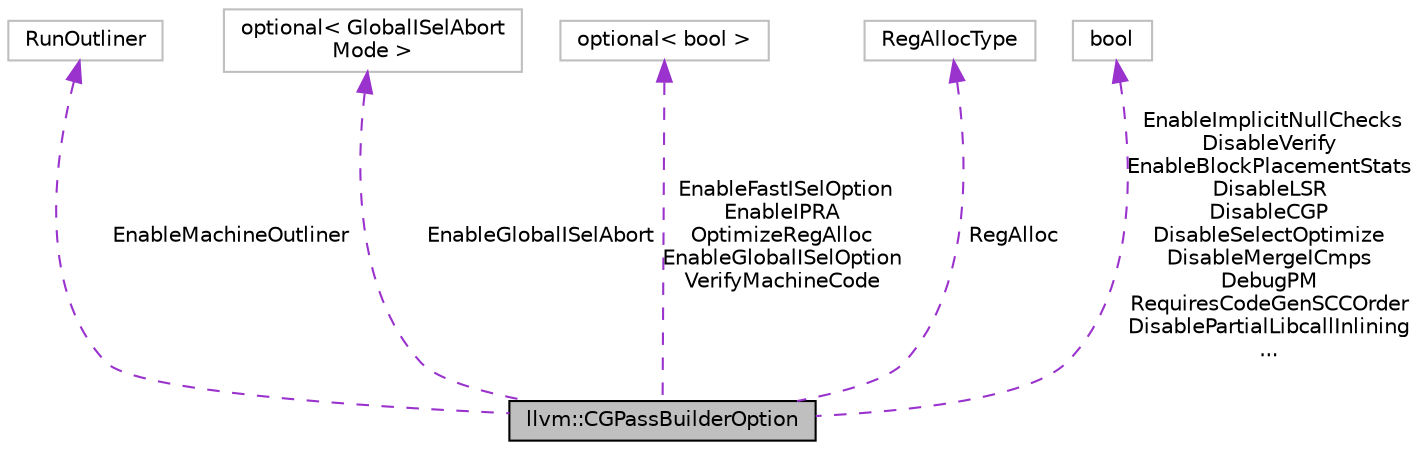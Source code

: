 digraph "llvm::CGPassBuilderOption"
{
 // LATEX_PDF_SIZE
  bgcolor="transparent";
  edge [fontname="Helvetica",fontsize="10",labelfontname="Helvetica",labelfontsize="10"];
  node [fontname="Helvetica",fontsize="10",shape=record];
  Node1 [label="llvm::CGPassBuilderOption",height=0.2,width=0.4,color="black", fillcolor="grey75", style="filled", fontcolor="black",tooltip=" "];
  Node2 -> Node1 [dir="back",color="darkorchid3",fontsize="10",style="dashed",label=" EnableMachineOutliner" ,fontname="Helvetica"];
  Node2 [label="RunOutliner",height=0.2,width=0.4,color="grey75",tooltip=" "];
  Node3 -> Node1 [dir="back",color="darkorchid3",fontsize="10",style="dashed",label=" EnableGlobalISelAbort" ,fontname="Helvetica"];
  Node3 [label="optional\< GlobalISelAbort\lMode \>",height=0.2,width=0.4,color="grey75",tooltip=" "];
  Node4 -> Node1 [dir="back",color="darkorchid3",fontsize="10",style="dashed",label=" EnableFastISelOption\nEnableIPRA\nOptimizeRegAlloc\nEnableGlobalISelOption\nVerifyMachineCode" ,fontname="Helvetica"];
  Node4 [label="optional\< bool \>",height=0.2,width=0.4,color="grey75",tooltip=" "];
  Node5 -> Node1 [dir="back",color="darkorchid3",fontsize="10",style="dashed",label=" RegAlloc" ,fontname="Helvetica"];
  Node5 [label="RegAllocType",height=0.2,width=0.4,color="grey75",tooltip=" "];
  Node6 -> Node1 [dir="back",color="darkorchid3",fontsize="10",style="dashed",label=" EnableImplicitNullChecks\nDisableVerify\nEnableBlockPlacementStats\nDisableLSR\nDisableCGP\nDisableSelectOptimize\nDisableMergeICmps\nDebugPM\nRequiresCodeGenSCCOrder\nDisablePartialLibcallInlining\n..." ,fontname="Helvetica"];
  Node6 [label="bool",height=0.2,width=0.4,color="grey75",tooltip=" "];
}
